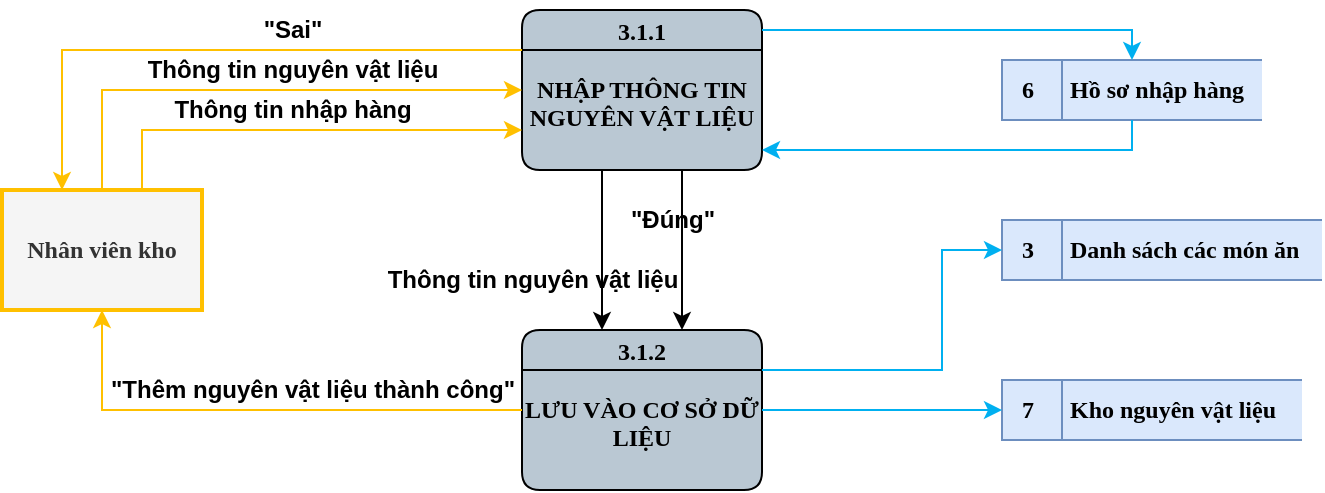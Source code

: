 <mxfile version="21.6.5" type="device" pages="3">
  <diagram name="3.1" id="SANXYt3DJyvi3ujSwgJx">
    <mxGraphModel dx="1450" dy="1071" grid="1" gridSize="10" guides="1" tooltips="1" connect="0" arrows="0" fold="1" page="0" pageScale="1" pageWidth="850" pageHeight="1100" math="0" shadow="0">
      <root>
        <mxCell id="0" />
        <mxCell id="1" parent="0" />
        <mxCell id="RaOcCajsXDaxVQlQ0A64-1" value="Nhân viên kho" style="html=1;dashed=0;whiteSpace=wrap;fontStyle=1;fillColor=#f5f5f5;fontColor=#333333;strokeColor=#FFC000;strokeWidth=2;fontFamily=Times New Roman;fontSize=12;" parent="1" vertex="1">
          <mxGeometry x="-140" y="-150" width="100" height="60" as="geometry" />
        </mxCell>
        <mxCell id="RaOcCajsXDaxVQlQ0A64-2" value="3.1.1&#xa;&#xa;NHẬP THÔNG TIN NGUYÊN VẬT LIỆU" style="swimlane;fontStyle=1;childLayout=stackLayout;horizontal=1;startSize=20;fillColor=#bac8d3;horizontalStack=0;resizeParent=1;resizeParentMax=0;resizeLast=0;collapsible=0;marginBottom=0;swimlaneFillColor=#bac8d3;fontSize=12;whiteSpace=wrap;gradientColor=none;rounded=1;glass=0;verticalAlign=top;spacing=-1;fontFamily=Times New Roman;" parent="1" vertex="1">
          <mxGeometry x="120" y="-240" width="120" height="80" as="geometry" />
        </mxCell>
        <mxCell id="RaOcCajsXDaxVQlQ0A64-3" value="6&#x9;&lt;span style=&quot;white-space: pre;&quot;&gt;&#x9;&lt;/span&gt;Hồ sơ nhập hàng" style="html=1;dashed=0;whiteSpace=wrap;shape=mxgraph.dfd.dataStoreID;align=left;spacingLeft=8;points=[[0,0],[0.5,0],[1,0],[0,0.5],[1,0.5],[0,1],[0.5,1],[1,1]];fontSize=12;verticalAlign=middle;fillColor=#dae8fc;fontStyle=1;fontFamily=Times New Roman;strokeColor=#6c8ebf;" parent="1" vertex="1">
          <mxGeometry x="360" y="-215" width="130" height="30" as="geometry" />
        </mxCell>
        <mxCell id="RaOcCajsXDaxVQlQ0A64-4" value="7&lt;span style=&quot;white-space: pre; font-size: 12px;&quot;&gt;&#x9;&lt;/span&gt;Kho nguyên vật liệu" style="html=1;dashed=0;whiteSpace=wrap;shape=mxgraph.dfd.dataStoreID;align=left;spacingLeft=8;points=[[0,0],[0.5,0],[1,0],[0,0.5],[1,0.5],[0,1],[0.5,1],[1,1]];fontSize=12;verticalAlign=middle;fillColor=#dae8fc;fontStyle=1;fontFamily=Times New Roman;strokeColor=#6c8ebf;" parent="1" vertex="1">
          <mxGeometry x="360" y="-55" width="150" height="30" as="geometry" />
        </mxCell>
        <mxCell id="RaOcCajsXDaxVQlQ0A64-5" value="" style="endArrow=classic;html=1;rounded=0;edgeStyle=orthogonalEdgeStyle;strokeColor=#FFC000;fontSize=12;jumpStyle=arc;fontFamily=Times New Roman;fontStyle=1" parent="1" source="RaOcCajsXDaxVQlQ0A64-1" target="RaOcCajsXDaxVQlQ0A64-2" edge="1">
          <mxGeometry width="50" height="50" relative="1" as="geometry">
            <mxPoint x="-80" y="-185" as="sourcePoint" />
            <mxPoint x="80" y="-185" as="targetPoint" />
            <Array as="points">
              <mxPoint x="-90" y="-200" />
            </Array>
          </mxGeometry>
        </mxCell>
        <mxCell id="RaOcCajsXDaxVQlQ0A64-6" value="Thông tin nhập hàng" style="text;html=1;align=center;verticalAlign=middle;resizable=0;points=[];autosize=1;strokeColor=none;fillColor=none;fontSize=12;fontStyle=1" parent="1" vertex="1">
          <mxGeometry x="-65" y="-205" width="140" height="30" as="geometry" />
        </mxCell>
        <mxCell id="RaOcCajsXDaxVQlQ0A64-7" value="3&lt;span style=&quot;white-space: pre; font-size: 12px;&quot;&gt;&#x9;&lt;/span&gt;Danh sách các món ăn" style="html=1;dashed=0;whiteSpace=wrap;shape=mxgraph.dfd.dataStoreID;align=left;spacingLeft=8;points=[[0,0],[0.5,0],[1,0],[0,0.5],[1,0.5],[0,1],[0.5,1],[1,1]];fontSize=12;verticalAlign=middle;fillColor=#dae8fc;fontStyle=1;fontFamily=Times New Roman;strokeColor=#6c8ebf;" parent="1" vertex="1">
          <mxGeometry x="360" y="-135" width="160" height="30" as="geometry" />
        </mxCell>
        <mxCell id="RaOcCajsXDaxVQlQ0A64-8" value="" style="endArrow=classic;html=1;rounded=0;edgeStyle=orthogonalEdgeStyle;strokeColor=#00b0f0;fontSize=12;jumpStyle=arc;fontFamily=Times New Roman;fontStyle=1" parent="1" source="RaOcCajsXDaxVQlQ0A64-2" target="RaOcCajsXDaxVQlQ0A64-3" edge="1">
          <mxGeometry width="50" height="50" relative="1" as="geometry">
            <mxPoint x="230" y="-210.34" as="sourcePoint" />
            <mxPoint x="390" y="-210.34" as="targetPoint" />
            <Array as="points">
              <mxPoint x="425" y="-230" />
            </Array>
          </mxGeometry>
        </mxCell>
        <mxCell id="RaOcCajsXDaxVQlQ0A64-9" value="3.1.2&#xa;&#xa;LƯU VÀO CƠ SỞ DỮ LIỆU" style="swimlane;fontStyle=1;childLayout=stackLayout;horizontal=1;startSize=20;fillColor=#bac8d3;horizontalStack=0;resizeParent=1;resizeParentMax=0;resizeLast=0;collapsible=0;marginBottom=0;swimlaneFillColor=#bac8d3;fontSize=12;whiteSpace=wrap;gradientColor=none;rounded=1;glass=0;verticalAlign=top;spacing=-1;fontFamily=Times New Roman;" parent="1" vertex="1">
          <mxGeometry x="120" y="-80" width="120" height="80" as="geometry" />
        </mxCell>
        <mxCell id="RaOcCajsXDaxVQlQ0A64-11" value="" style="endArrow=classic;html=1;rounded=0;edgeStyle=orthogonalEdgeStyle;strokeColor=#000000;fontSize=12;jumpStyle=arc;fontFamily=Times New Roman;fontStyle=1" parent="1" source="RaOcCajsXDaxVQlQ0A64-2" target="RaOcCajsXDaxVQlQ0A64-9" edge="1">
          <mxGeometry width="50" height="50" relative="1" as="geometry">
            <mxPoint x="80" y="-135" as="sourcePoint" />
            <mxPoint x="240" y="-135" as="targetPoint" />
            <Array as="points">
              <mxPoint x="200" y="-120" />
              <mxPoint x="200" y="-120" />
            </Array>
          </mxGeometry>
        </mxCell>
        <mxCell id="RaOcCajsXDaxVQlQ0A64-12" value="" style="endArrow=classic;html=1;rounded=0;edgeStyle=orthogonalEdgeStyle;strokeColor=#FFC000;fontSize=12;jumpStyle=arc;fontFamily=Times New Roman;fontStyle=1" parent="1" source="RaOcCajsXDaxVQlQ0A64-1" target="RaOcCajsXDaxVQlQ0A64-2" edge="1">
          <mxGeometry width="50" height="50" relative="1" as="geometry">
            <mxPoint x="-80" y="-140" as="sourcePoint" />
            <mxPoint x="130" y="-210" as="targetPoint" />
            <Array as="points">
              <mxPoint x="-70" y="-180" />
            </Array>
          </mxGeometry>
        </mxCell>
        <mxCell id="RaOcCajsXDaxVQlQ0A64-13" value="Thông tin nguyên vật liệu" style="text;html=1;align=center;verticalAlign=middle;resizable=0;points=[];autosize=1;strokeColor=none;fillColor=none;fontSize=12;fontStyle=1" parent="1" vertex="1">
          <mxGeometry x="-80" y="-225" width="170" height="30" as="geometry" />
        </mxCell>
        <mxCell id="RaOcCajsXDaxVQlQ0A64-14" value="&quot;Sai&quot;&lt;br&gt;" style="text;html=1;align=center;verticalAlign=middle;resizable=0;points=[];autosize=1;strokeColor=none;fillColor=none;fontSize=12;fontStyle=1" parent="1" vertex="1">
          <mxGeometry x="-20" y="-245" width="50" height="30" as="geometry" />
        </mxCell>
        <mxCell id="RaOcCajsXDaxVQlQ0A64-15" value="" style="endArrow=classic;html=1;rounded=0;edgeStyle=orthogonalEdgeStyle;strokeColor=#FFC000;fontSize=12;jumpStyle=arc;fontFamily=Times New Roman;fontStyle=1" parent="1" source="RaOcCajsXDaxVQlQ0A64-9" target="RaOcCajsXDaxVQlQ0A64-1" edge="1">
          <mxGeometry width="50" height="50" relative="1" as="geometry">
            <mxPoint x="95" y="-40" as="sourcePoint" />
            <mxPoint x="-105" as="targetPoint" />
            <Array as="points">
              <mxPoint x="-90" y="-40" />
            </Array>
          </mxGeometry>
        </mxCell>
        <mxCell id="RaOcCajsXDaxVQlQ0A64-16" value="&quot;Thêm nguyên vật liệu thành công&quot;" style="text;html=1;align=center;verticalAlign=middle;resizable=0;points=[];autosize=1;strokeColor=none;fillColor=none;fontSize=12;fontStyle=1" parent="1" vertex="1">
          <mxGeometry x="-100" y="-65" width="230" height="30" as="geometry" />
        </mxCell>
        <mxCell id="RaOcCajsXDaxVQlQ0A64-17" value="" style="endArrow=classic;html=1;rounded=0;edgeStyle=orthogonalEdgeStyle;strokeColor=#FFC000;fontSize=12;jumpStyle=arc;fontFamily=Times New Roman;fontStyle=1" parent="1" source="RaOcCajsXDaxVQlQ0A64-2" target="RaOcCajsXDaxVQlQ0A64-1" edge="1">
          <mxGeometry width="50" height="50" relative="1" as="geometry">
            <mxPoint x="130" y="-190" as="sourcePoint" />
            <mxPoint x="-90" y="-140" as="targetPoint" />
            <Array as="points">
              <mxPoint x="-110" y="-220" />
            </Array>
          </mxGeometry>
        </mxCell>
        <mxCell id="RaOcCajsXDaxVQlQ0A64-18" value="" style="endArrow=classic;html=1;rounded=0;edgeStyle=orthogonalEdgeStyle;strokeColor=#000000;fontSize=12;jumpStyle=arc;fontFamily=Times New Roman;fontStyle=1" parent="1" source="RaOcCajsXDaxVQlQ0A64-2" target="RaOcCajsXDaxVQlQ0A64-9" edge="1">
          <mxGeometry width="50" height="50" relative="1" as="geometry">
            <mxPoint x="160" y="-160" as="sourcePoint" />
            <mxPoint x="160" y="-80" as="targetPoint" />
            <Array as="points">
              <mxPoint x="160" y="-120" />
              <mxPoint x="160" y="-120" />
            </Array>
          </mxGeometry>
        </mxCell>
        <mxCell id="RaOcCajsXDaxVQlQ0A64-19" value="Thông tin nguyên vật liệu" style="text;html=1;align=center;verticalAlign=middle;resizable=0;points=[];autosize=1;strokeColor=none;fillColor=none;fontSize=12;fontStyle=1" parent="1" vertex="1">
          <mxGeometry x="40" y="-120" width="170" height="30" as="geometry" />
        </mxCell>
        <mxCell id="RaOcCajsXDaxVQlQ0A64-20" value="&quot;Đúng&quot;" style="text;html=1;align=center;verticalAlign=middle;resizable=0;points=[];autosize=1;strokeColor=none;fillColor=none;fontSize=12;fontStyle=1" parent="1" vertex="1">
          <mxGeometry x="160" y="-150" width="70" height="30" as="geometry" />
        </mxCell>
        <mxCell id="RaOcCajsXDaxVQlQ0A64-21" value="" style="endArrow=classic;html=1;rounded=0;edgeStyle=orthogonalEdgeStyle;strokeColor=#00b0f0;fontSize=12;jumpStyle=arc;fontFamily=Times New Roman;fontStyle=1" parent="1" source="RaOcCajsXDaxVQlQ0A64-3" target="RaOcCajsXDaxVQlQ0A64-2" edge="1">
          <mxGeometry width="50" height="50" relative="1" as="geometry">
            <mxPoint x="425" y="-175" as="sourcePoint" />
            <mxPoint x="240" y="-190" as="targetPoint" />
            <Array as="points">
              <mxPoint x="425" y="-170" />
            </Array>
          </mxGeometry>
        </mxCell>
        <mxCell id="RaOcCajsXDaxVQlQ0A64-22" value="" style="endArrow=classic;html=1;rounded=0;edgeStyle=orthogonalEdgeStyle;strokeColor=#00b0f0;fontSize=12;jumpStyle=arc;fontFamily=Times New Roman;fontStyle=1" parent="1" source="RaOcCajsXDaxVQlQ0A64-9" target="RaOcCajsXDaxVQlQ0A64-7" edge="1">
          <mxGeometry width="50" height="50" relative="1" as="geometry">
            <mxPoint x="230" y="-80.03" as="sourcePoint" />
            <mxPoint x="415" y="-95.03" as="targetPoint" />
            <Array as="points">
              <mxPoint x="330" y="-60" />
              <mxPoint x="330" y="-120" />
            </Array>
          </mxGeometry>
        </mxCell>
        <mxCell id="RaOcCajsXDaxVQlQ0A64-23" value="" style="endArrow=classic;html=1;rounded=0;edgeStyle=orthogonalEdgeStyle;strokeColor=#00b0f0;fontSize=12;jumpStyle=arc;fontFamily=Times New Roman;fontStyle=1" parent="1" source="RaOcCajsXDaxVQlQ0A64-9" target="RaOcCajsXDaxVQlQ0A64-4" edge="1">
          <mxGeometry width="50" height="50" relative="1" as="geometry">
            <mxPoint x="240" y="10" as="sourcePoint" />
            <mxPoint x="415" y="-35" as="targetPoint" />
            <Array as="points">
              <mxPoint x="330" y="-40" />
              <mxPoint x="330" y="-40" />
            </Array>
          </mxGeometry>
        </mxCell>
      </root>
    </mxGraphModel>
  </diagram>
  <diagram id="akmXiCKnjY1lUQc47gMs" name="3.2">
    <mxGraphModel dx="1273" dy="959" grid="1" gridSize="10" guides="1" tooltips="1" connect="0" arrows="0" fold="1" page="0" pageScale="1" pageWidth="850" pageHeight="1100" math="0" shadow="0">
      <root>
        <mxCell id="0" />
        <mxCell id="1" parent="0" />
        <mxCell id="brkSv7y448y_53fz2aOt-1" value="Nhân viên kho" style="html=1;dashed=0;whiteSpace=wrap;fontStyle=1;fillColor=#f5f5f5;fontColor=#333333;strokeColor=#FFC000;strokeWidth=2;fontFamily=Times New Roman;fontSize=12;" vertex="1" parent="1">
          <mxGeometry x="-140" y="-150" width="100" height="60" as="geometry" />
        </mxCell>
        <mxCell id="brkSv7y448y_53fz2aOt-2" value="3.2.1&#xa;&#xa;TÌM NGUYÊN VẬT LIỆU CẦN CHỈNH SỬA" style="swimlane;fontStyle=1;childLayout=stackLayout;horizontal=1;startSize=20;fillColor=#bac8d3;horizontalStack=0;resizeParent=1;resizeParentMax=0;resizeLast=0;collapsible=0;marginBottom=0;swimlaneFillColor=#bac8d3;fontSize=12;whiteSpace=wrap;gradientColor=none;rounded=1;glass=0;verticalAlign=top;spacing=-1;fontFamily=Times New Roman;" vertex="1" parent="1">
          <mxGeometry x="120" y="-240" width="120" height="80" as="geometry" />
        </mxCell>
        <mxCell id="brkSv7y448y_53fz2aOt-4" value="7&lt;span style=&quot;white-space: pre; font-size: 12px;&quot;&gt;&#x9;&lt;/span&gt;Kho nguyên vật liệu" style="html=1;dashed=0;whiteSpace=wrap;shape=mxgraph.dfd.dataStoreID;align=left;spacingLeft=8;points=[[0,0],[0.5,0],[1,0],[0,0.5],[1,0.5],[0,1],[0.5,1],[1,1]];fontSize=12;verticalAlign=middle;fillColor=#dae8fc;fontStyle=1;fontFamily=Times New Roman;strokeColor=#6c8ebf;" vertex="1" parent="1">
          <mxGeometry x="360" y="-135" width="150" height="30" as="geometry" />
        </mxCell>
        <mxCell id="brkSv7y448y_53fz2aOt-5" value="Thông tin tra cứu nguyên vật liệu" style="text;html=1;align=center;verticalAlign=middle;resizable=0;points=[];autosize=1;strokeColor=none;fillColor=none;fontSize=12;fontStyle=1" vertex="1" parent="1">
          <mxGeometry x="-90" y="-215" width="210" height="30" as="geometry" />
        </mxCell>
        <mxCell id="brkSv7y448y_53fz2aOt-7" value="" style="endArrow=classic;html=1;rounded=0;edgeStyle=orthogonalEdgeStyle;strokeColor=#FFC000;fontSize=12;jumpStyle=arc;fontFamily=Times New Roman;fontStyle=1" edge="1" parent="1" source="brkSv7y448y_53fz2aOt-1" target="brkSv7y448y_53fz2aOt-2">
          <mxGeometry width="50" height="50" relative="1" as="geometry">
            <mxPoint x="-90" y="-210" as="sourcePoint" />
            <mxPoint x="70" y="-210" as="targetPoint" />
            <Array as="points">
              <mxPoint x="-80" y="-190" />
            </Array>
          </mxGeometry>
        </mxCell>
        <mxCell id="brkSv7y448y_53fz2aOt-8" value="" style="endArrow=classic;html=1;rounded=0;edgeStyle=orthogonalEdgeStyle;strokeColor=#00b0f0;fontSize=12;jumpStyle=arc;fontFamily=Times New Roman;fontStyle=1" edge="1" parent="1" target="brkSv7y448y_53fz2aOt-2" source="brkSv7y448y_53fz2aOt-4">
          <mxGeometry width="50" height="50" relative="1" as="geometry">
            <mxPoint x="460" y="-200.42" as="sourcePoint" />
            <mxPoint x="300" y="-200.42" as="targetPoint" />
            <Array as="points">
              <mxPoint x="435" y="-200" />
            </Array>
          </mxGeometry>
        </mxCell>
        <mxCell id="drfgcYH1ssyCkEoJPgyW-1" value="" style="endArrow=classic;html=1;rounded=0;edgeStyle=orthogonalEdgeStyle;strokeColor=#000000;fontSize=12;jumpStyle=arc;fontFamily=Times New Roman;fontStyle=1" edge="1" parent="1" source="brkSv7y448y_53fz2aOt-2" target="drfgcYH1ssyCkEoJPgyW-2">
          <mxGeometry width="50" height="50" relative="1" as="geometry">
            <mxPoint x="150" y="-135" as="sourcePoint" />
            <mxPoint x="310" y="-135" as="targetPoint" />
            <Array as="points">
              <mxPoint x="200" y="-140" />
              <mxPoint x="200" y="-140" />
            </Array>
          </mxGeometry>
        </mxCell>
        <mxCell id="drfgcYH1ssyCkEoJPgyW-2" value="3.2.2&#xa;&#xa;CẬP NHẬT THÔNG TIN NGUYÊN VẬT LIỆU" style="swimlane;fontStyle=1;childLayout=stackLayout;horizontal=1;startSize=20;fillColor=#bac8d3;horizontalStack=0;resizeParent=1;resizeParentMax=0;resizeLast=0;collapsible=0;marginBottom=0;swimlaneFillColor=#bac8d3;fontSize=12;whiteSpace=wrap;gradientColor=none;rounded=1;glass=0;verticalAlign=top;spacing=-1;fontFamily=Times New Roman;" vertex="1" parent="1">
          <mxGeometry x="120" y="-80" width="120" height="80" as="geometry" />
        </mxCell>
        <mxCell id="H7qz72c_Dt4CS8BkqSaq-1" value="" style="endArrow=classic;html=1;rounded=0;edgeStyle=orthogonalEdgeStyle;strokeColor=#FFC000;fontSize=12;jumpStyle=arc;fontFamily=Times New Roman;fontStyle=1" edge="1" parent="1" source="brkSv7y448y_53fz2aOt-2" target="brkSv7y448y_53fz2aOt-1">
          <mxGeometry width="50" height="50" relative="1" as="geometry">
            <mxPoint x="110" y="-210" as="sourcePoint" />
            <mxPoint x="-90" y="-170" as="targetPoint" />
            <Array as="points">
              <mxPoint x="-100" y="-210" />
            </Array>
          </mxGeometry>
        </mxCell>
        <mxCell id="H7qz72c_Dt4CS8BkqSaq-2" value="&quot;Không tìm thấy&quot;" style="text;html=1;align=center;verticalAlign=middle;resizable=0;points=[];autosize=1;strokeColor=none;fillColor=none;fontSize=12;fontStyle=1" vertex="1" parent="1">
          <mxGeometry x="-45" y="-235" width="120" height="30" as="geometry" />
        </mxCell>
        <mxCell id="H7qz72c_Dt4CS8BkqSaq-3" value="" style="endArrow=classic;html=1;rounded=0;edgeStyle=orthogonalEdgeStyle;strokeColor=#000000;fontSize=12;jumpStyle=arc;fontFamily=Times New Roman;fontStyle=1" edge="1" parent="1" source="brkSv7y448y_53fz2aOt-2" target="drfgcYH1ssyCkEoJPgyW-2">
          <mxGeometry width="50" height="50" relative="1" as="geometry">
            <mxPoint x="160" y="-160" as="sourcePoint" />
            <mxPoint x="160" y="-80" as="targetPoint" />
            <Array as="points">
              <mxPoint x="160" y="-120" />
              <mxPoint x="160" y="-120" />
            </Array>
          </mxGeometry>
        </mxCell>
        <mxCell id="H7qz72c_Dt4CS8BkqSaq-4" value="&quot;Tìm thấy&quot;" style="text;html=1;align=center;verticalAlign=middle;resizable=0;points=[];autosize=1;strokeColor=none;fillColor=none;fontSize=12;fontStyle=1" vertex="1" parent="1">
          <mxGeometry x="162" y="-160" width="80" height="30" as="geometry" />
        </mxCell>
        <mxCell id="H7qz72c_Dt4CS8BkqSaq-5" value="Thông tin tra cứu nguyên vật liệu" style="text;html=1;align=center;verticalAlign=middle;resizable=0;points=[];autosize=1;strokeColor=none;fillColor=none;fontSize=12;fontStyle=1" vertex="1" parent="1">
          <mxGeometry x="50" y="-120" width="210" height="30" as="geometry" />
        </mxCell>
        <mxCell id="H7qz72c_Dt4CS8BkqSaq-6" value="" style="endArrow=classic;html=1;rounded=0;edgeStyle=orthogonalEdgeStyle;strokeColor=#FFC000;fontSize=12;jumpStyle=arc;fontFamily=Times New Roman;fontStyle=1" edge="1" parent="1" source="drfgcYH1ssyCkEoJPgyW-2" target="brkSv7y448y_53fz2aOt-1">
          <mxGeometry width="50" height="50" relative="1" as="geometry">
            <mxPoint x="110" y="-50" as="sourcePoint" />
            <mxPoint x="-110" y="10" as="targetPoint" />
            <Array as="points">
              <mxPoint x="-100" y="-30" />
            </Array>
          </mxGeometry>
        </mxCell>
        <mxCell id="H7qz72c_Dt4CS8BkqSaq-7" value="" style="endArrow=classic;html=1;rounded=0;edgeStyle=orthogonalEdgeStyle;strokeColor=#FFC000;fontSize=12;jumpStyle=arc;fontFamily=Times New Roman;fontStyle=1" edge="1" parent="1" source="brkSv7y448y_53fz2aOt-1" target="drfgcYH1ssyCkEoJPgyW-2">
          <mxGeometry width="50" height="50" relative="1" as="geometry">
            <mxPoint x="-90" y="-80" as="sourcePoint" />
            <mxPoint x="130" y="-20" as="targetPoint" />
            <Array as="points">
              <mxPoint x="-80" y="-50" />
            </Array>
          </mxGeometry>
        </mxCell>
        <mxCell id="H7qz72c_Dt4CS8BkqSaq-8" value="Kết quả tra cứu nguyên vật liệu" style="text;html=1;align=center;verticalAlign=middle;resizable=0;points=[];autosize=1;strokeColor=none;fillColor=none;fontSize=12;fontStyle=1" vertex="1" parent="1">
          <mxGeometry x="-85" y="-55" width="200" height="30" as="geometry" />
        </mxCell>
        <mxCell id="H7qz72c_Dt4CS8BkqSaq-9" value="Thông tin mới của nguyên vật liệu" style="text;html=1;align=center;verticalAlign=middle;resizable=0;points=[];autosize=1;strokeColor=none;fillColor=none;fontSize=12;fontStyle=1" vertex="1" parent="1">
          <mxGeometry x="-92" y="-75" width="220" height="30" as="geometry" />
        </mxCell>
        <mxCell id="H7qz72c_Dt4CS8BkqSaq-10" value="" style="endArrow=classic;html=1;rounded=0;edgeStyle=orthogonalEdgeStyle;strokeColor=#00b0f0;fontSize=12;jumpStyle=arc;fontFamily=Times New Roman;fontStyle=1" edge="1" parent="1" source="drfgcYH1ssyCkEoJPgyW-2" target="brkSv7y448y_53fz2aOt-4">
          <mxGeometry width="50" height="50" relative="1" as="geometry">
            <mxPoint x="280" y="-65" as="sourcePoint" />
            <mxPoint x="470" as="targetPoint" />
            <Array as="points">
              <mxPoint x="420" y="-50" />
            </Array>
          </mxGeometry>
        </mxCell>
        <mxCell id="H7qz72c_Dt4CS8BkqSaq-11" value="" style="endArrow=classic;html=1;rounded=0;edgeStyle=orthogonalEdgeStyle;strokeColor=#00b0f0;fontSize=12;jumpStyle=arc;fontFamily=Times New Roman;fontStyle=1" edge="1" parent="1" source="brkSv7y448y_53fz2aOt-4" target="drfgcYH1ssyCkEoJPgyW-2">
          <mxGeometry width="50" height="50" relative="1" as="geometry">
            <mxPoint x="430" y="-95" as="sourcePoint" />
            <mxPoint x="250" y="-40" as="targetPoint" />
            <Array as="points">
              <mxPoint x="450" y="-30" />
            </Array>
          </mxGeometry>
        </mxCell>
      </root>
    </mxGraphModel>
  </diagram>
  <diagram id="bGbdtz2o26YsSeJOBWM_" name="3.3">
    <mxGraphModel dx="1450" dy="1071" grid="1" gridSize="10" guides="1" tooltips="1" connect="0" arrows="0" fold="1" page="0" pageScale="1" pageWidth="850" pageHeight="1100" math="0" shadow="0">
      <root>
        <mxCell id="0" />
        <mxCell id="1" parent="0" />
        <mxCell id="e8LmyEmYqnOKuUH_rhd--1" value="Nhân viên kho" style="html=1;dashed=0;whiteSpace=wrap;fontStyle=1;fillColor=#f5f5f5;fontColor=#333333;strokeColor=#FFC000;strokeWidth=2;fontFamily=Times New Roman;fontSize=12;" parent="1" vertex="1">
          <mxGeometry x="-140" y="-150" width="100" height="60" as="geometry" />
        </mxCell>
        <mxCell id="e8LmyEmYqnOKuUH_rhd--2" value="3.3.1&#xa;&#xa;TÌM NGUYÊN VẬT LIỆU CẦN XÓA" style="swimlane;fontStyle=1;childLayout=stackLayout;horizontal=1;startSize=20;fillColor=#bac8d3;horizontalStack=0;resizeParent=1;resizeParentMax=0;resizeLast=0;collapsible=0;marginBottom=0;swimlaneFillColor=#bac8d3;fontSize=12;whiteSpace=wrap;gradientColor=none;rounded=1;glass=0;verticalAlign=top;spacing=-1;fontFamily=Times New Roman;" parent="1" vertex="1">
          <mxGeometry x="120" y="-240" width="120" height="80" as="geometry" />
        </mxCell>
        <mxCell id="e8LmyEmYqnOKuUH_rhd--3" value="7&lt;span style=&quot;white-space: pre; font-size: 12px;&quot;&gt;&#x9;&lt;/span&gt;Kho nguyên vật liệu" style="html=1;dashed=0;whiteSpace=wrap;shape=mxgraph.dfd.dataStoreID;align=left;spacingLeft=8;points=[[0,0],[0.5,0],[1,0],[0,0.5],[1,0.5],[0,1],[0.5,1],[1,1]];fontSize=12;verticalAlign=middle;fillColor=#dae8fc;fontStyle=1;fontFamily=Times New Roman;strokeColor=#6c8ebf;" parent="1" vertex="1">
          <mxGeometry x="360" y="-135" width="150" height="30" as="geometry" />
        </mxCell>
        <mxCell id="e8LmyEmYqnOKuUH_rhd--4" value="" style="endArrow=classic;html=1;rounded=0;edgeStyle=orthogonalEdgeStyle;strokeColor=#FFC000;fontSize=12;jumpStyle=arc;fontFamily=Times New Roman;fontStyle=1" parent="1" source="e8LmyEmYqnOKuUH_rhd--1" target="e8LmyEmYqnOKuUH_rhd--2" edge="1">
          <mxGeometry width="50" height="50" relative="1" as="geometry">
            <mxPoint x="-90" y="-200.42" as="sourcePoint" />
            <mxPoint x="70" y="-200.42" as="targetPoint" />
            <Array as="points">
              <mxPoint x="-80" y="-190" />
            </Array>
          </mxGeometry>
        </mxCell>
        <mxCell id="e8LmyEmYqnOKuUH_rhd--5" value="" style="endArrow=classic;html=1;rounded=0;edgeStyle=orthogonalEdgeStyle;strokeColor=#00b0f0;fontSize=12;jumpStyle=arc;fontFamily=Times New Roman;fontStyle=1" parent="1" source="e8LmyEmYqnOKuUH_rhd--3" target="e8LmyEmYqnOKuUH_rhd--2" edge="1">
          <mxGeometry width="50" height="50" relative="1" as="geometry">
            <mxPoint x="450" y="-205" as="sourcePoint" />
            <mxPoint x="290" y="-205" as="targetPoint" />
            <Array as="points">
              <mxPoint x="435" y="-200" />
            </Array>
          </mxGeometry>
        </mxCell>
        <mxCell id="e8LmyEmYqnOKuUH_rhd--6" value="&quot;Không tìm thấy&quot;" style="text;html=1;align=center;verticalAlign=middle;resizable=0;points=[];autosize=1;strokeColor=none;fillColor=none;fontSize=12;fontStyle=1" parent="1" vertex="1">
          <mxGeometry x="-50" y="-235" width="120" height="30" as="geometry" />
        </mxCell>
        <mxCell id="e8LmyEmYqnOKuUH_rhd--7" value="" style="endArrow=classic;html=1;rounded=0;edgeStyle=orthogonalEdgeStyle;strokeColor=#000000;fontSize=12;jumpStyle=arc;fontFamily=Times New Roman;fontStyle=1" parent="1" source="e8LmyEmYqnOKuUH_rhd--2" target="e8LmyEmYqnOKuUH_rhd--8" edge="1">
          <mxGeometry width="50" height="50" relative="1" as="geometry">
            <mxPoint x="130" y="-135" as="sourcePoint" />
            <mxPoint x="290" y="-135" as="targetPoint" />
            <Array as="points">
              <mxPoint x="200" y="-120" />
              <mxPoint x="200" y="-120" />
            </Array>
          </mxGeometry>
        </mxCell>
        <mxCell id="e8LmyEmYqnOKuUH_rhd--8" value="3.3.2&#xa;&#xa;XÁC NHẬN XÓA NGUYÊN VẬT LIỆU" style="swimlane;fontStyle=1;childLayout=stackLayout;horizontal=1;startSize=20;fillColor=#bac8d3;horizontalStack=0;resizeParent=1;resizeParentMax=0;resizeLast=0;collapsible=0;marginBottom=0;swimlaneFillColor=#bac8d3;fontSize=12;whiteSpace=wrap;gradientColor=none;rounded=1;glass=0;verticalAlign=top;spacing=-1;fontFamily=Times New Roman;" parent="1" vertex="1">
          <mxGeometry x="120" y="-80" width="120" height="80" as="geometry" />
        </mxCell>
        <mxCell id="e8LmyEmYqnOKuUH_rhd--9" value="" style="endArrow=classic;html=1;rounded=0;edgeStyle=orthogonalEdgeStyle;strokeColor=#FFC000;fontSize=12;jumpStyle=arc;fontFamily=Times New Roman;fontStyle=1" parent="1" source="e8LmyEmYqnOKuUH_rhd--2" target="e8LmyEmYqnOKuUH_rhd--1" edge="1">
          <mxGeometry width="50" height="50" relative="1" as="geometry">
            <mxPoint x="110" y="-200" as="sourcePoint" />
            <mxPoint x="-90" y="-170" as="targetPoint" />
            <Array as="points">
              <mxPoint x="-100" y="-210" />
            </Array>
          </mxGeometry>
        </mxCell>
        <mxCell id="e8LmyEmYqnOKuUH_rhd--10" value="" style="endArrow=classic;html=1;rounded=0;edgeStyle=orthogonalEdgeStyle;strokeColor=#000000;fontSize=12;jumpStyle=arc;fontFamily=Times New Roman;fontStyle=1" parent="1" source="e8LmyEmYqnOKuUH_rhd--2" target="e8LmyEmYqnOKuUH_rhd--8" edge="1">
          <mxGeometry width="50" height="50" relative="1" as="geometry">
            <mxPoint x="210" y="-150" as="sourcePoint" />
            <mxPoint x="210" y="-70" as="targetPoint" />
            <Array as="points">
              <mxPoint x="160" y="-120" />
              <mxPoint x="160" y="-120" />
            </Array>
          </mxGeometry>
        </mxCell>
        <mxCell id="e8LmyEmYqnOKuUH_rhd--11" value="Thông tin tra cứu nguyên vật liệu" style="text;html=1;align=center;verticalAlign=middle;resizable=0;points=[];autosize=1;strokeColor=none;fillColor=none;fontSize=12;fontStyle=1" parent="1" vertex="1">
          <mxGeometry x="-95" y="-215" width="210" height="30" as="geometry" />
        </mxCell>
        <mxCell id="e8LmyEmYqnOKuUH_rhd--12" value="&quot;Tìm thấy&quot;" style="text;html=1;align=center;verticalAlign=middle;resizable=0;points=[];autosize=1;strokeColor=none;fillColor=none;fontSize=12;fontStyle=1" parent="1" vertex="1">
          <mxGeometry x="162" y="-160" width="80" height="30" as="geometry" />
        </mxCell>
        <mxCell id="e8LmyEmYqnOKuUH_rhd--13" value="Thông tin tra cứu nguyên vật liệu" style="text;html=1;align=center;verticalAlign=middle;resizable=0;points=[];autosize=1;strokeColor=none;fillColor=none;fontSize=12;fontStyle=1" parent="1" vertex="1">
          <mxGeometry x="50" y="-120" width="210" height="30" as="geometry" />
        </mxCell>
        <mxCell id="e8LmyEmYqnOKuUH_rhd--14" value="" style="endArrow=classic;html=1;rounded=0;edgeStyle=orthogonalEdgeStyle;strokeColor=#FFC000;fontSize=12;jumpStyle=arc;fontFamily=Times New Roman;fontStyle=1" parent="1" source="e8LmyEmYqnOKuUH_rhd--1" target="e8LmyEmYqnOKuUH_rhd--8" edge="1">
          <mxGeometry width="50" height="50" relative="1" as="geometry">
            <mxPoint x="-100" as="sourcePoint" />
            <mxPoint x="100" y="-40" as="targetPoint" />
            <Array as="points">
              <mxPoint x="-80" y="-50" />
            </Array>
          </mxGeometry>
        </mxCell>
        <mxCell id="e8LmyEmYqnOKuUH_rhd--15" value="" style="endArrow=classic;html=1;rounded=0;edgeStyle=orthogonalEdgeStyle;strokeColor=#FFC000;fontSize=12;jumpStyle=arc;fontFamily=Times New Roman;fontStyle=1" parent="1" source="e8LmyEmYqnOKuUH_rhd--8" target="e8LmyEmYqnOKuUH_rhd--1" edge="1">
          <mxGeometry width="50" height="50" relative="1" as="geometry">
            <mxPoint x="130" y="-40" as="sourcePoint" />
            <mxPoint x="-70" y="-80" as="targetPoint" />
            <Array as="points">
              <mxPoint x="-100" y="-30" />
            </Array>
          </mxGeometry>
        </mxCell>
        <mxCell id="lPSa3H6fJliPZZ3dsiqp-1" value="Kết quả tra cứu nguyên vật liệu" style="text;html=1;align=center;verticalAlign=middle;resizable=0;points=[];autosize=1;strokeColor=none;fillColor=none;fontSize=12;fontStyle=1" parent="1" vertex="1">
          <mxGeometry x="-85" y="-55" width="200" height="30" as="geometry" />
        </mxCell>
        <mxCell id="geerOcMzCaxi3qKBxkOk-1" value="Danh sách sau khi xóa" style="text;html=1;align=center;verticalAlign=middle;resizable=0;points=[];autosize=1;strokeColor=none;fillColor=none;fontSize=12;fontStyle=1" parent="1" vertex="1">
          <mxGeometry x="-57" y="-75" width="150" height="30" as="geometry" />
        </mxCell>
        <mxCell id="geerOcMzCaxi3qKBxkOk-2" value="" style="endArrow=classic;html=1;rounded=0;edgeStyle=orthogonalEdgeStyle;strokeColor=#00b0f0;fontSize=12;jumpStyle=arc;fontFamily=Times New Roman;fontStyle=1" parent="1" source="e8LmyEmYqnOKuUH_rhd--3" target="e8LmyEmYqnOKuUH_rhd--8" edge="1">
          <mxGeometry width="50" height="50" relative="1" as="geometry">
            <mxPoint x="475" y="20" as="sourcePoint" />
            <mxPoint x="280" y="-45" as="targetPoint" />
            <Array as="points">
              <mxPoint x="420" y="-50" />
            </Array>
          </mxGeometry>
        </mxCell>
        <mxCell id="geerOcMzCaxi3qKBxkOk-3" value="" style="endArrow=classic;html=1;rounded=0;edgeStyle=orthogonalEdgeStyle;strokeColor=#00b0f0;fontSize=12;jumpStyle=arc;fontFamily=Times New Roman;fontStyle=1" parent="1" source="e8LmyEmYqnOKuUH_rhd--8" target="e8LmyEmYqnOKuUH_rhd--3" edge="1">
          <mxGeometry width="50" height="50" relative="1" as="geometry">
            <mxPoint x="250" y="-40" as="sourcePoint" />
            <mxPoint x="430" y="-95" as="targetPoint" />
            <Array as="points">
              <mxPoint x="450" y="-30" />
            </Array>
          </mxGeometry>
        </mxCell>
      </root>
    </mxGraphModel>
  </diagram>
</mxfile>
